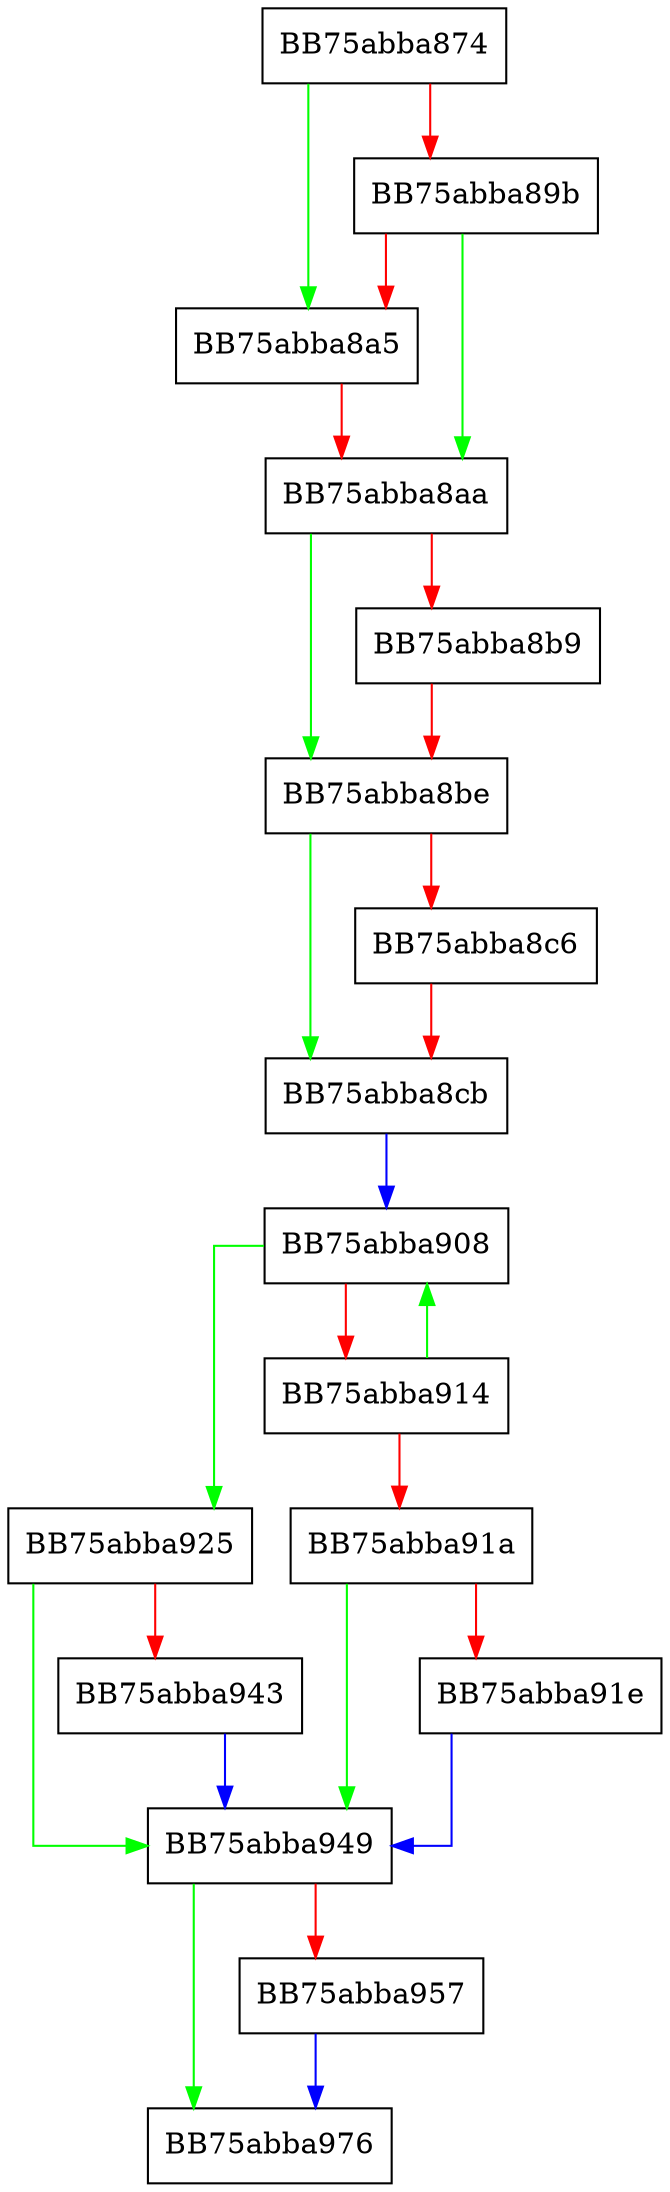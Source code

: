 digraph move_last_H {
  node [shape="box"];
  graph [splines=ortho];
  BB75abba874 -> BB75abba8a5 [color="green"];
  BB75abba874 -> BB75abba89b [color="red"];
  BB75abba89b -> BB75abba8aa [color="green"];
  BB75abba89b -> BB75abba8a5 [color="red"];
  BB75abba8a5 -> BB75abba8aa [color="red"];
  BB75abba8aa -> BB75abba8be [color="green"];
  BB75abba8aa -> BB75abba8b9 [color="red"];
  BB75abba8b9 -> BB75abba8be [color="red"];
  BB75abba8be -> BB75abba8cb [color="green"];
  BB75abba8be -> BB75abba8c6 [color="red"];
  BB75abba8c6 -> BB75abba8cb [color="red"];
  BB75abba8cb -> BB75abba908 [color="blue"];
  BB75abba908 -> BB75abba925 [color="green"];
  BB75abba908 -> BB75abba914 [color="red"];
  BB75abba914 -> BB75abba908 [color="green"];
  BB75abba914 -> BB75abba91a [color="red"];
  BB75abba91a -> BB75abba949 [color="green"];
  BB75abba91a -> BB75abba91e [color="red"];
  BB75abba91e -> BB75abba949 [color="blue"];
  BB75abba925 -> BB75abba949 [color="green"];
  BB75abba925 -> BB75abba943 [color="red"];
  BB75abba943 -> BB75abba949 [color="blue"];
  BB75abba949 -> BB75abba976 [color="green"];
  BB75abba949 -> BB75abba957 [color="red"];
  BB75abba957 -> BB75abba976 [color="blue"];
}